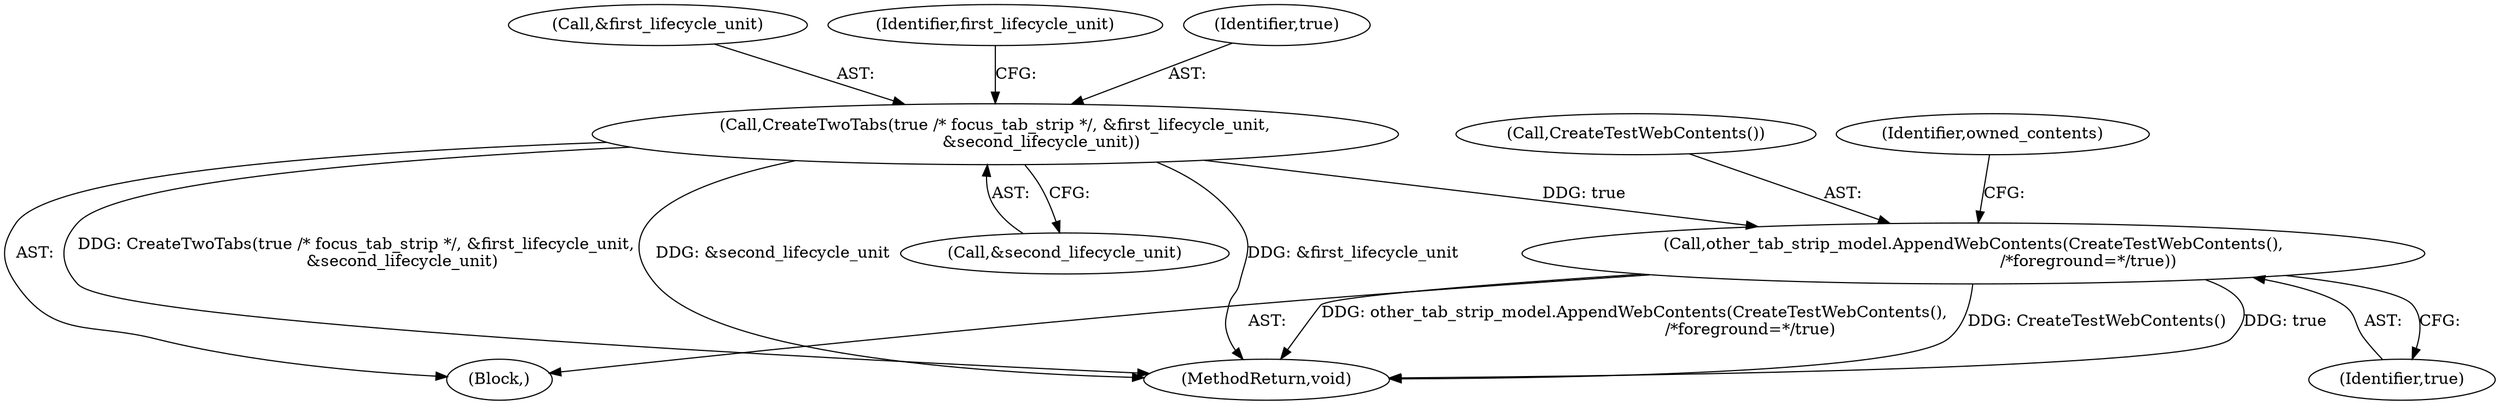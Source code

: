 digraph "0_Chrome_7394cf6f43d7a86630d3eb1c728fd63c621b5530_7@pointer" {
"1000113" [label="(Call,CreateTwoTabs(true /* focus_tab_strip */, &first_lifecycle_unit,\n                  &second_lifecycle_unit))"];
"1000135" [label="(Call,other_tab_strip_model.AppendWebContents(CreateTestWebContents(),\n                                             /*foreground=*/true))"];
"1000140" [label="(Identifier,owned_contents)"];
"1000104" [label="(Block,)"];
"1000135" [label="(Call,other_tab_strip_model.AppendWebContents(CreateTestWebContents(),\n                                             /*foreground=*/true))"];
"1000136" [label="(Call,CreateTestWebContents())"];
"1000156" [label="(MethodReturn,void)"];
"1000115" [label="(Call,&first_lifecycle_unit)"];
"1000113" [label="(Call,CreateTwoTabs(true /* focus_tab_strip */, &first_lifecycle_unit,\n                  &second_lifecycle_unit))"];
"1000117" [label="(Call,&second_lifecycle_unit)"];
"1000120" [label="(Identifier,first_lifecycle_unit)"];
"1000137" [label="(Identifier,true)"];
"1000114" [label="(Identifier,true)"];
"1000113" -> "1000104"  [label="AST: "];
"1000113" -> "1000117"  [label="CFG: "];
"1000114" -> "1000113"  [label="AST: "];
"1000115" -> "1000113"  [label="AST: "];
"1000117" -> "1000113"  [label="AST: "];
"1000120" -> "1000113"  [label="CFG: "];
"1000113" -> "1000156"  [label="DDG: &second_lifecycle_unit"];
"1000113" -> "1000156"  [label="DDG: &first_lifecycle_unit"];
"1000113" -> "1000156"  [label="DDG: CreateTwoTabs(true /* focus_tab_strip */, &first_lifecycle_unit,\n                  &second_lifecycle_unit)"];
"1000113" -> "1000135"  [label="DDG: true"];
"1000135" -> "1000104"  [label="AST: "];
"1000135" -> "1000137"  [label="CFG: "];
"1000136" -> "1000135"  [label="AST: "];
"1000137" -> "1000135"  [label="AST: "];
"1000140" -> "1000135"  [label="CFG: "];
"1000135" -> "1000156"  [label="DDG: other_tab_strip_model.AppendWebContents(CreateTestWebContents(),\n                                             /*foreground=*/true)"];
"1000135" -> "1000156"  [label="DDG: CreateTestWebContents()"];
"1000135" -> "1000156"  [label="DDG: true"];
}
